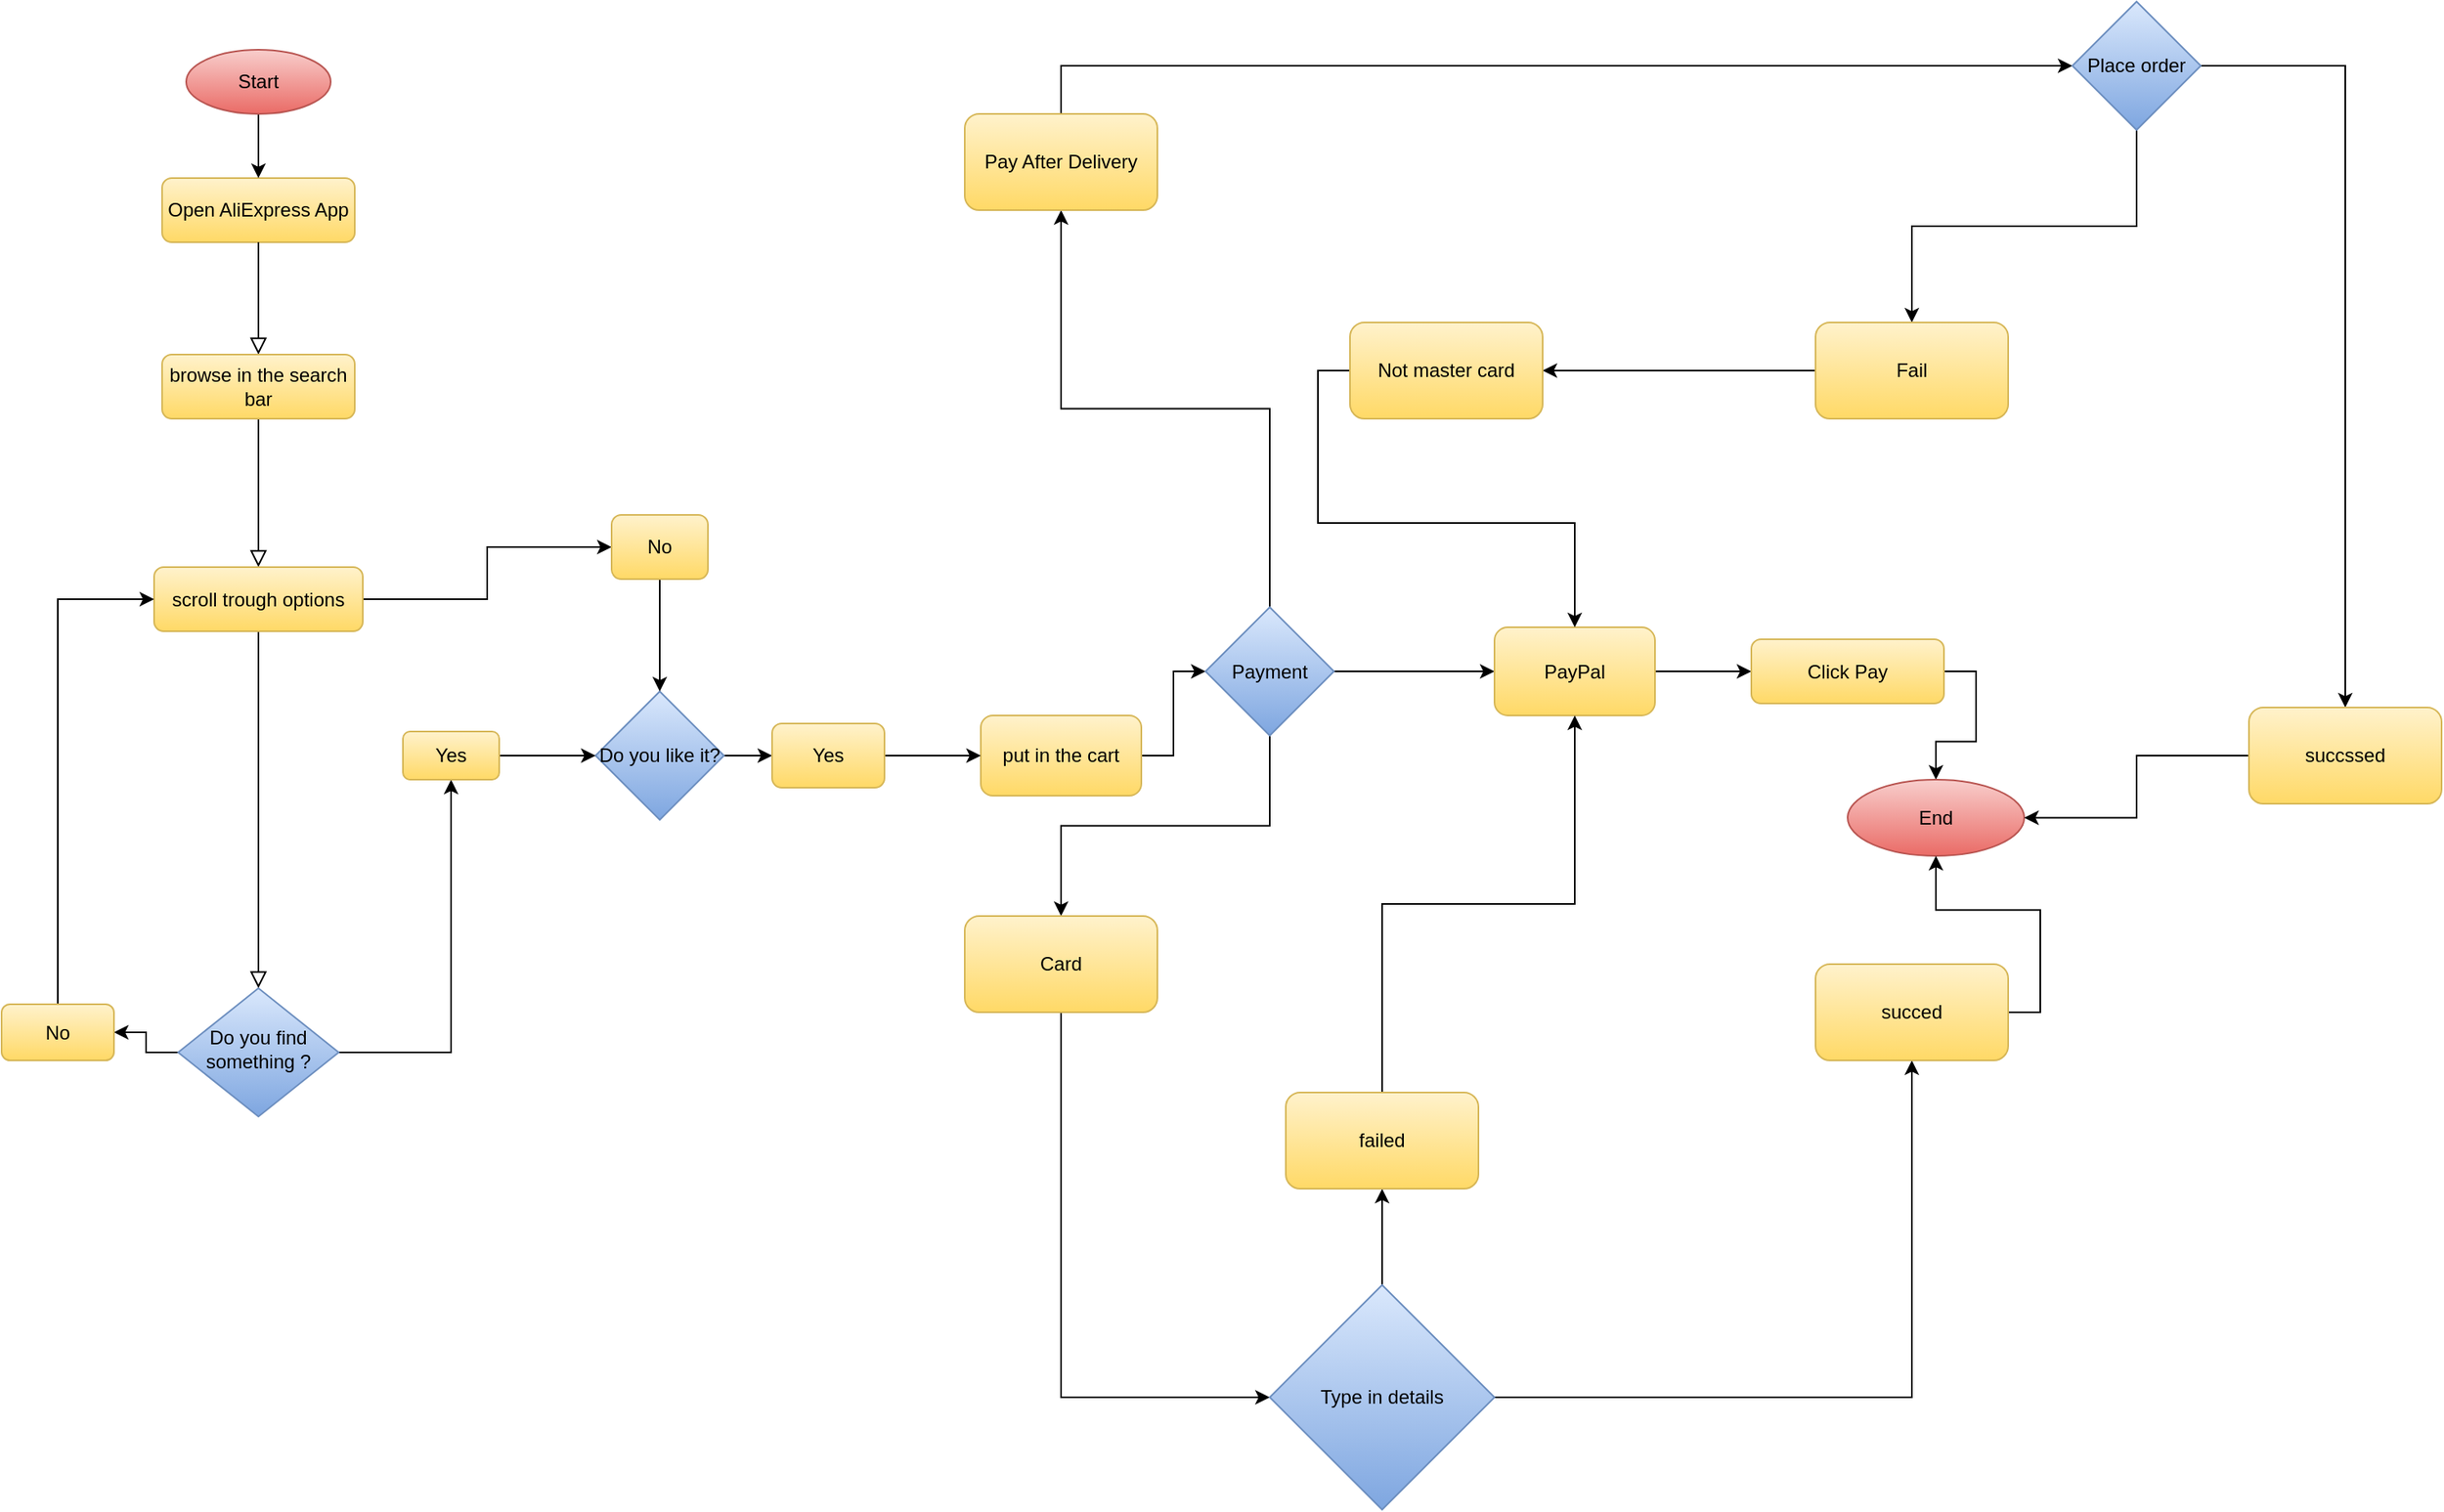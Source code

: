 <mxfile version="22.1.0" type="device">
  <diagram id="C5RBs43oDa-KdzZeNtuy" name="Page-1">
    <mxGraphModel dx="2026" dy="2322" grid="1" gridSize="10" guides="1" tooltips="1" connect="1" arrows="1" fold="1" page="1" pageScale="1" pageWidth="827" pageHeight="1169" math="0" shadow="0">
      <root>
        <mxCell id="WIyWlLk6GJQsqaUBKTNV-0" />
        <mxCell id="WIyWlLk6GJQsqaUBKTNV-1" parent="WIyWlLk6GJQsqaUBKTNV-0" />
        <mxCell id="WIyWlLk6GJQsqaUBKTNV-2" value="" style="rounded=0;html=1;jettySize=auto;orthogonalLoop=1;fontSize=11;endArrow=block;endFill=0;endSize=8;strokeWidth=1;shadow=0;labelBackgroundColor=none;edgeStyle=orthogonalEdgeStyle;" parent="WIyWlLk6GJQsqaUBKTNV-1" source="NW7b9BkIOjnyMh4XXsZ--6" target="WIyWlLk6GJQsqaUBKTNV-6" edge="1">
          <mxGeometry relative="1" as="geometry" />
        </mxCell>
        <mxCell id="WIyWlLk6GJQsqaUBKTNV-3" value="Open AliExpress App" style="rounded=1;whiteSpace=wrap;html=1;fontSize=12;glass=0;strokeWidth=1;shadow=0;fillColor=#fff2cc;gradientColor=#ffd966;strokeColor=#d6b656;" parent="WIyWlLk6GJQsqaUBKTNV-1" vertex="1">
          <mxGeometry x="160" y="80" width="120" height="40" as="geometry" />
        </mxCell>
        <mxCell id="sMHHCr3Cvqf1XRe892u7-76" style="edgeStyle=orthogonalEdgeStyle;rounded=0;orthogonalLoop=1;jettySize=auto;html=1;exitX=1;exitY=0.5;exitDx=0;exitDy=0;" edge="1" parent="WIyWlLk6GJQsqaUBKTNV-1" source="WIyWlLk6GJQsqaUBKTNV-6" target="sMHHCr3Cvqf1XRe892u7-77">
          <mxGeometry relative="1" as="geometry">
            <mxPoint x="300" y="440" as="targetPoint" />
          </mxGeometry>
        </mxCell>
        <mxCell id="sMHHCr3Cvqf1XRe892u7-79" style="edgeStyle=orthogonalEdgeStyle;rounded=0;orthogonalLoop=1;jettySize=auto;html=1;exitX=0;exitY=0.5;exitDx=0;exitDy=0;" edge="1" parent="WIyWlLk6GJQsqaUBKTNV-1" source="WIyWlLk6GJQsqaUBKTNV-6" target="sMHHCr3Cvqf1XRe892u7-80">
          <mxGeometry relative="1" as="geometry">
            <mxPoint x="120" y="625" as="targetPoint" />
          </mxGeometry>
        </mxCell>
        <mxCell id="WIyWlLk6GJQsqaUBKTNV-6" value="Do you find something ?" style="rhombus;whiteSpace=wrap;html=1;shadow=0;fontFamily=Helvetica;fontSize=12;align=center;strokeWidth=1;spacing=6;spacingTop=-4;fillColor=#dae8fc;gradientColor=#7ea6e0;strokeColor=#6c8ebf;" parent="WIyWlLk6GJQsqaUBKTNV-1" vertex="1">
          <mxGeometry x="170" y="585" width="100" height="80" as="geometry" />
        </mxCell>
        <mxCell id="NW7b9BkIOjnyMh4XXsZ--3" value="" style="edgeStyle=orthogonalEdgeStyle;rounded=0;orthogonalLoop=1;jettySize=auto;html=1;" parent="WIyWlLk6GJQsqaUBKTNV-1" source="NW7b9BkIOjnyMh4XXsZ--1" target="WIyWlLk6GJQsqaUBKTNV-3" edge="1">
          <mxGeometry relative="1" as="geometry" />
        </mxCell>
        <mxCell id="NW7b9BkIOjnyMh4XXsZ--1" value="" style="ellipse;whiteSpace=wrap;html=1;fillColor=#f8cecc;strokeColor=#b85450;gradientColor=#ea6b66;" parent="WIyWlLk6GJQsqaUBKTNV-1" vertex="1">
          <mxGeometry x="175" width="90" height="40" as="geometry" />
        </mxCell>
        <mxCell id="NW7b9BkIOjnyMh4XXsZ--4" value="Start" style="text;html=1;fillColor=none;align=center;verticalAlign=middle;whiteSpace=wrap;rounded=0;" parent="WIyWlLk6GJQsqaUBKTNV-1" vertex="1">
          <mxGeometry x="190" y="5" width="60" height="30" as="geometry" />
        </mxCell>
        <mxCell id="NW7b9BkIOjnyMh4XXsZ--5" value="" style="rounded=0;html=1;jettySize=auto;orthogonalLoop=1;fontSize=11;endArrow=block;endFill=0;endSize=8;strokeWidth=1;shadow=0;labelBackgroundColor=none;edgeStyle=orthogonalEdgeStyle;" parent="WIyWlLk6GJQsqaUBKTNV-1" source="WIyWlLk6GJQsqaUBKTNV-7" target="NW7b9BkIOjnyMh4XXsZ--6" edge="1">
          <mxGeometry relative="1" as="geometry">
            <mxPoint x="220" y="120" as="sourcePoint" />
            <mxPoint x="220" y="480" as="targetPoint" />
          </mxGeometry>
        </mxCell>
        <mxCell id="sMHHCr3Cvqf1XRe892u7-73" style="edgeStyle=orthogonalEdgeStyle;rounded=0;orthogonalLoop=1;jettySize=auto;html=1;exitX=1;exitY=0.5;exitDx=0;exitDy=0;" edge="1" parent="WIyWlLk6GJQsqaUBKTNV-1" source="NW7b9BkIOjnyMh4XXsZ--6" target="sMHHCr3Cvqf1XRe892u7-74">
          <mxGeometry relative="1" as="geometry">
            <mxPoint x="350" y="330" as="targetPoint" />
          </mxGeometry>
        </mxCell>
        <mxCell id="NW7b9BkIOjnyMh4XXsZ--6" value="scroll trough options" style="rounded=1;whiteSpace=wrap;html=1;fillColor=#fff2cc;gradientColor=#ffd966;strokeColor=#d6b656;" parent="WIyWlLk6GJQsqaUBKTNV-1" vertex="1">
          <mxGeometry x="155" y="322.5" width="130" height="40" as="geometry" />
        </mxCell>
        <mxCell id="NW7b9BkIOjnyMh4XXsZ--7" value="" style="rounded=0;html=1;jettySize=auto;orthogonalLoop=1;fontSize=11;endArrow=block;endFill=0;endSize=8;strokeWidth=1;shadow=0;labelBackgroundColor=none;edgeStyle=orthogonalEdgeStyle;" parent="WIyWlLk6GJQsqaUBKTNV-1" source="WIyWlLk6GJQsqaUBKTNV-3" target="WIyWlLk6GJQsqaUBKTNV-7" edge="1">
          <mxGeometry relative="1" as="geometry">
            <mxPoint x="280" y="100" as="sourcePoint" />
            <mxPoint x="414" y="280" as="targetPoint" />
          </mxGeometry>
        </mxCell>
        <mxCell id="WIyWlLk6GJQsqaUBKTNV-7" value="browse in the search bar" style="rounded=1;whiteSpace=wrap;html=1;fontSize=12;glass=0;strokeWidth=1;shadow=0;fillColor=#fff2cc;gradientColor=#ffd966;strokeColor=#d6b656;" parent="WIyWlLk6GJQsqaUBKTNV-1" vertex="1">
          <mxGeometry x="160" y="190" width="120" height="40" as="geometry" />
        </mxCell>
        <mxCell id="sMHHCr3Cvqf1XRe892u7-70" style="edgeStyle=orthogonalEdgeStyle;rounded=0;orthogonalLoop=1;jettySize=auto;html=1;exitX=1;exitY=0.5;exitDx=0;exitDy=0;" edge="1" parent="WIyWlLk6GJQsqaUBKTNV-1" source="NW7b9BkIOjnyMh4XXsZ--8" target="sMHHCr3Cvqf1XRe892u7-71">
          <mxGeometry relative="1" as="geometry">
            <mxPoint x="510" y="440" as="targetPoint" />
          </mxGeometry>
        </mxCell>
        <mxCell id="NW7b9BkIOjnyMh4XXsZ--8" value="Do you like it?" style="rhombus;whiteSpace=wrap;html=1;fillColor=#dae8fc;gradientColor=#7ea6e0;strokeColor=#6c8ebf;" parent="WIyWlLk6GJQsqaUBKTNV-1" vertex="1">
          <mxGeometry x="430" y="400" width="80" height="80" as="geometry" />
        </mxCell>
        <mxCell id="sMHHCr3Cvqf1XRe892u7-69" style="edgeStyle=orthogonalEdgeStyle;rounded=0;orthogonalLoop=1;jettySize=auto;html=1;exitX=1;exitY=0.5;exitDx=0;exitDy=0;entryX=0;entryY=0.5;entryDx=0;entryDy=0;" edge="1" parent="WIyWlLk6GJQsqaUBKTNV-1" source="sMHHCr3Cvqf1XRe892u7-2" target="sMHHCr3Cvqf1XRe892u7-8">
          <mxGeometry relative="1" as="geometry" />
        </mxCell>
        <mxCell id="sMHHCr3Cvqf1XRe892u7-2" value="put in the cart" style="rounded=1;whiteSpace=wrap;html=1;fillColor=#fff2cc;gradientColor=#ffd966;strokeColor=#d6b656;" vertex="1" parent="WIyWlLk6GJQsqaUBKTNV-1">
          <mxGeometry x="670" y="415" width="100" height="50" as="geometry" />
        </mxCell>
        <mxCell id="sMHHCr3Cvqf1XRe892u7-11" style="edgeStyle=orthogonalEdgeStyle;rounded=0;orthogonalLoop=1;jettySize=auto;html=1;exitX=1;exitY=0.5;exitDx=0;exitDy=0;" edge="1" parent="WIyWlLk6GJQsqaUBKTNV-1" source="sMHHCr3Cvqf1XRe892u7-8" target="sMHHCr3Cvqf1XRe892u7-12">
          <mxGeometry relative="1" as="geometry">
            <mxPoint x="810" y="435" as="targetPoint" />
          </mxGeometry>
        </mxCell>
        <mxCell id="sMHHCr3Cvqf1XRe892u7-30" style="edgeStyle=orthogonalEdgeStyle;rounded=0;orthogonalLoop=1;jettySize=auto;html=1;exitX=0.5;exitY=1;exitDx=0;exitDy=0;" edge="1" parent="WIyWlLk6GJQsqaUBKTNV-1" source="sMHHCr3Cvqf1XRe892u7-8" target="sMHHCr3Cvqf1XRe892u7-9">
          <mxGeometry relative="1" as="geometry" />
        </mxCell>
        <mxCell id="sMHHCr3Cvqf1XRe892u7-45" style="edgeStyle=orthogonalEdgeStyle;rounded=0;orthogonalLoop=1;jettySize=auto;html=1;exitX=0.5;exitY=0;exitDx=0;exitDy=0;" edge="1" parent="WIyWlLk6GJQsqaUBKTNV-1" source="sMHHCr3Cvqf1XRe892u7-8" target="sMHHCr3Cvqf1XRe892u7-46">
          <mxGeometry relative="1" as="geometry">
            <mxPoint x="720" y="320" as="targetPoint" />
          </mxGeometry>
        </mxCell>
        <mxCell id="sMHHCr3Cvqf1XRe892u7-8" value="Payment" style="rhombus;whiteSpace=wrap;html=1;fillColor=#dae8fc;gradientColor=#7ea6e0;strokeColor=#6c8ebf;" vertex="1" parent="WIyWlLk6GJQsqaUBKTNV-1">
          <mxGeometry x="810" y="347.5" width="80" height="80" as="geometry" />
        </mxCell>
        <mxCell id="sMHHCr3Cvqf1XRe892u7-31" style="edgeStyle=orthogonalEdgeStyle;rounded=0;orthogonalLoop=1;jettySize=auto;html=1;exitX=0.5;exitY=1;exitDx=0;exitDy=0;entryX=0;entryY=0.5;entryDx=0;entryDy=0;" edge="1" parent="WIyWlLk6GJQsqaUBKTNV-1" source="sMHHCr3Cvqf1XRe892u7-9" target="sMHHCr3Cvqf1XRe892u7-33">
          <mxGeometry relative="1" as="geometry">
            <mxPoint x="930" y="830" as="targetPoint" />
          </mxGeometry>
        </mxCell>
        <mxCell id="sMHHCr3Cvqf1XRe892u7-9" value="Card" style="rounded=1;whiteSpace=wrap;html=1;fillColor=#fff2cc;gradientColor=#ffd966;strokeColor=#d6b656;" vertex="1" parent="WIyWlLk6GJQsqaUBKTNV-1">
          <mxGeometry x="660" y="540" width="120" height="60" as="geometry" />
        </mxCell>
        <mxCell id="sMHHCr3Cvqf1XRe892u7-68" style="edgeStyle=orthogonalEdgeStyle;rounded=0;orthogonalLoop=1;jettySize=auto;html=1;exitX=1;exitY=0.5;exitDx=0;exitDy=0;entryX=0;entryY=0.5;entryDx=0;entryDy=0;" edge="1" parent="WIyWlLk6GJQsqaUBKTNV-1" source="sMHHCr3Cvqf1XRe892u7-12" target="sMHHCr3Cvqf1XRe892u7-21">
          <mxGeometry relative="1" as="geometry" />
        </mxCell>
        <mxCell id="sMHHCr3Cvqf1XRe892u7-12" value="PayPal" style="rounded=1;whiteSpace=wrap;html=1;fillColor=#fff2cc;gradientColor=#ffd966;strokeColor=#d6b656;" vertex="1" parent="WIyWlLk6GJQsqaUBKTNV-1">
          <mxGeometry x="990" y="360" width="100" height="55" as="geometry" />
        </mxCell>
        <mxCell id="sMHHCr3Cvqf1XRe892u7-67" style="edgeStyle=orthogonalEdgeStyle;rounded=0;orthogonalLoop=1;jettySize=auto;html=1;exitX=1;exitY=0.5;exitDx=0;exitDy=0;" edge="1" parent="WIyWlLk6GJQsqaUBKTNV-1" source="sMHHCr3Cvqf1XRe892u7-21" target="sMHHCr3Cvqf1XRe892u7-25">
          <mxGeometry relative="1" as="geometry" />
        </mxCell>
        <mxCell id="sMHHCr3Cvqf1XRe892u7-21" value="Click Pay" style="rounded=1;whiteSpace=wrap;html=1;fillColor=#fff2cc;gradientColor=#ffd966;strokeColor=#d6b656;" vertex="1" parent="WIyWlLk6GJQsqaUBKTNV-1">
          <mxGeometry x="1150" y="367.5" width="120" height="40" as="geometry" />
        </mxCell>
        <mxCell id="sMHHCr3Cvqf1XRe892u7-25" value="End" style="ellipse;whiteSpace=wrap;html=1;fillColor=#f8cecc;strokeColor=#b85450;gradientColor=#ea6b66;" vertex="1" parent="WIyWlLk6GJQsqaUBKTNV-1">
          <mxGeometry x="1210" y="455" width="110" height="47.5" as="geometry" />
        </mxCell>
        <mxCell id="sMHHCr3Cvqf1XRe892u7-35" style="edgeStyle=orthogonalEdgeStyle;rounded=0;orthogonalLoop=1;jettySize=auto;html=1;exitX=1;exitY=0.5;exitDx=0;exitDy=0;" edge="1" parent="WIyWlLk6GJQsqaUBKTNV-1" source="sMHHCr3Cvqf1XRe892u7-33" target="sMHHCr3Cvqf1XRe892u7-36">
          <mxGeometry relative="1" as="geometry">
            <mxPoint x="830" y="740" as="targetPoint" />
          </mxGeometry>
        </mxCell>
        <mxCell id="sMHHCr3Cvqf1XRe892u7-40" style="edgeStyle=orthogonalEdgeStyle;rounded=0;orthogonalLoop=1;jettySize=auto;html=1;exitX=0.5;exitY=0;exitDx=0;exitDy=0;" edge="1" parent="WIyWlLk6GJQsqaUBKTNV-1" source="sMHHCr3Cvqf1XRe892u7-33" target="sMHHCr3Cvqf1XRe892u7-41">
          <mxGeometry relative="1" as="geometry">
            <mxPoint x="930" y="580" as="targetPoint" />
          </mxGeometry>
        </mxCell>
        <mxCell id="sMHHCr3Cvqf1XRe892u7-33" value="Type in details" style="rhombus;whiteSpace=wrap;html=1;fillColor=#dae8fc;gradientColor=#7ea6e0;strokeColor=#6c8ebf;" vertex="1" parent="WIyWlLk6GJQsqaUBKTNV-1">
          <mxGeometry x="850" y="770" width="140" height="140" as="geometry" />
        </mxCell>
        <mxCell id="sMHHCr3Cvqf1XRe892u7-38" style="edgeStyle=orthogonalEdgeStyle;rounded=0;orthogonalLoop=1;jettySize=auto;html=1;exitX=1;exitY=0.5;exitDx=0;exitDy=0;entryX=0.5;entryY=1;entryDx=0;entryDy=0;" edge="1" parent="WIyWlLk6GJQsqaUBKTNV-1" source="sMHHCr3Cvqf1XRe892u7-36" target="sMHHCr3Cvqf1XRe892u7-25">
          <mxGeometry relative="1" as="geometry" />
        </mxCell>
        <mxCell id="sMHHCr3Cvqf1XRe892u7-36" value="succed" style="rounded=1;whiteSpace=wrap;html=1;fillColor=#fff2cc;gradientColor=#ffd966;strokeColor=#d6b656;" vertex="1" parent="WIyWlLk6GJQsqaUBKTNV-1">
          <mxGeometry x="1190" y="570" width="120" height="60" as="geometry" />
        </mxCell>
        <mxCell id="sMHHCr3Cvqf1XRe892u7-43" style="edgeStyle=orthogonalEdgeStyle;rounded=0;orthogonalLoop=1;jettySize=auto;html=1;exitX=0.5;exitY=0;exitDx=0;exitDy=0;" edge="1" parent="WIyWlLk6GJQsqaUBKTNV-1" source="sMHHCr3Cvqf1XRe892u7-41" target="sMHHCr3Cvqf1XRe892u7-12">
          <mxGeometry relative="1" as="geometry" />
        </mxCell>
        <mxCell id="sMHHCr3Cvqf1XRe892u7-41" value="failed" style="rounded=1;whiteSpace=wrap;html=1;fillColor=#fff2cc;gradientColor=#ffd966;strokeColor=#d6b656;" vertex="1" parent="WIyWlLk6GJQsqaUBKTNV-1">
          <mxGeometry x="860" y="650" width="120" height="60" as="geometry" />
        </mxCell>
        <mxCell id="sMHHCr3Cvqf1XRe892u7-53" style="edgeStyle=orthogonalEdgeStyle;rounded=0;orthogonalLoop=1;jettySize=auto;html=1;exitX=0.5;exitY=0;exitDx=0;exitDy=0;" edge="1" parent="WIyWlLk6GJQsqaUBKTNV-1" source="sMHHCr3Cvqf1XRe892u7-46" target="sMHHCr3Cvqf1XRe892u7-54">
          <mxGeometry relative="1" as="geometry">
            <mxPoint x="720" y="230" as="targetPoint" />
          </mxGeometry>
        </mxCell>
        <mxCell id="sMHHCr3Cvqf1XRe892u7-46" value="Pay After Delivery" style="rounded=1;whiteSpace=wrap;html=1;fillColor=#fff2cc;gradientColor=#ffd966;strokeColor=#d6b656;" vertex="1" parent="WIyWlLk6GJQsqaUBKTNV-1">
          <mxGeometry x="660" y="40" width="120" height="60" as="geometry" />
        </mxCell>
        <mxCell id="sMHHCr3Cvqf1XRe892u7-56" style="edgeStyle=orthogonalEdgeStyle;rounded=0;orthogonalLoop=1;jettySize=auto;html=1;exitX=1;exitY=0.5;exitDx=0;exitDy=0;" edge="1" parent="WIyWlLk6GJQsqaUBKTNV-1" source="sMHHCr3Cvqf1XRe892u7-54" target="sMHHCr3Cvqf1XRe892u7-57">
          <mxGeometry relative="1" as="geometry">
            <mxPoint x="860" y="170" as="targetPoint" />
          </mxGeometry>
        </mxCell>
        <mxCell id="sMHHCr3Cvqf1XRe892u7-58" style="edgeStyle=orthogonalEdgeStyle;rounded=0;orthogonalLoop=1;jettySize=auto;html=1;exitX=0.5;exitY=1;exitDx=0;exitDy=0;" edge="1" parent="WIyWlLk6GJQsqaUBKTNV-1" source="sMHHCr3Cvqf1XRe892u7-54" target="sMHHCr3Cvqf1XRe892u7-59">
          <mxGeometry relative="1" as="geometry">
            <mxPoint x="720" y="60" as="targetPoint" />
          </mxGeometry>
        </mxCell>
        <mxCell id="sMHHCr3Cvqf1XRe892u7-54" value="Place order" style="rhombus;whiteSpace=wrap;html=1;fillColor=#dae8fc;gradientColor=#7ea6e0;strokeColor=#6c8ebf;" vertex="1" parent="WIyWlLk6GJQsqaUBKTNV-1">
          <mxGeometry x="1350" y="-30" width="80" height="80" as="geometry" />
        </mxCell>
        <mxCell id="sMHHCr3Cvqf1XRe892u7-63" style="edgeStyle=orthogonalEdgeStyle;rounded=0;orthogonalLoop=1;jettySize=auto;html=1;exitX=0;exitY=0.5;exitDx=0;exitDy=0;entryX=1;entryY=0.5;entryDx=0;entryDy=0;" edge="1" parent="WIyWlLk6GJQsqaUBKTNV-1" source="sMHHCr3Cvqf1XRe892u7-57" target="sMHHCr3Cvqf1XRe892u7-25">
          <mxGeometry relative="1" as="geometry" />
        </mxCell>
        <mxCell id="sMHHCr3Cvqf1XRe892u7-57" value="succssed" style="rounded=1;whiteSpace=wrap;html=1;fillColor=#fff2cc;gradientColor=#ffd966;strokeColor=#d6b656;" vertex="1" parent="WIyWlLk6GJQsqaUBKTNV-1">
          <mxGeometry x="1460" y="410" width="120" height="60" as="geometry" />
        </mxCell>
        <mxCell id="sMHHCr3Cvqf1XRe892u7-60" style="edgeStyle=orthogonalEdgeStyle;rounded=0;orthogonalLoop=1;jettySize=auto;html=1;exitX=0;exitY=0.5;exitDx=0;exitDy=0;" edge="1" parent="WIyWlLk6GJQsqaUBKTNV-1" source="sMHHCr3Cvqf1XRe892u7-59" target="sMHHCr3Cvqf1XRe892u7-61">
          <mxGeometry relative="1" as="geometry">
            <mxPoint x="860" y="60" as="targetPoint" />
          </mxGeometry>
        </mxCell>
        <mxCell id="sMHHCr3Cvqf1XRe892u7-59" value="Fail" style="rounded=1;whiteSpace=wrap;html=1;fillColor=#fff2cc;gradientColor=#ffd966;strokeColor=#d6b656;" vertex="1" parent="WIyWlLk6GJQsqaUBKTNV-1">
          <mxGeometry x="1190" y="170" width="120" height="60" as="geometry" />
        </mxCell>
        <mxCell id="sMHHCr3Cvqf1XRe892u7-66" style="edgeStyle=orthogonalEdgeStyle;rounded=0;orthogonalLoop=1;jettySize=auto;html=1;exitX=0;exitY=0.5;exitDx=0;exitDy=0;entryX=0.5;entryY=0;entryDx=0;entryDy=0;" edge="1" parent="WIyWlLk6GJQsqaUBKTNV-1" source="sMHHCr3Cvqf1XRe892u7-61" target="sMHHCr3Cvqf1XRe892u7-12">
          <mxGeometry relative="1" as="geometry" />
        </mxCell>
        <mxCell id="sMHHCr3Cvqf1XRe892u7-61" value="Not master card" style="rounded=1;whiteSpace=wrap;html=1;fillColor=#fff2cc;gradientColor=#ffd966;strokeColor=#d6b656;" vertex="1" parent="WIyWlLk6GJQsqaUBKTNV-1">
          <mxGeometry x="900" y="170" width="120" height="60" as="geometry" />
        </mxCell>
        <mxCell id="sMHHCr3Cvqf1XRe892u7-72" style="edgeStyle=orthogonalEdgeStyle;rounded=0;orthogonalLoop=1;jettySize=auto;html=1;exitX=1;exitY=0.5;exitDx=0;exitDy=0;entryX=0;entryY=0.5;entryDx=0;entryDy=0;" edge="1" parent="WIyWlLk6GJQsqaUBKTNV-1" source="sMHHCr3Cvqf1XRe892u7-71" target="sMHHCr3Cvqf1XRe892u7-2">
          <mxGeometry relative="1" as="geometry" />
        </mxCell>
        <mxCell id="sMHHCr3Cvqf1XRe892u7-71" value="Yes" style="rounded=1;whiteSpace=wrap;html=1;fillColor=#fff2cc;gradientColor=#ffd966;strokeColor=#d6b656;" vertex="1" parent="WIyWlLk6GJQsqaUBKTNV-1">
          <mxGeometry x="540" y="420" width="70" height="40" as="geometry" />
        </mxCell>
        <mxCell id="sMHHCr3Cvqf1XRe892u7-75" style="edgeStyle=orthogonalEdgeStyle;rounded=0;orthogonalLoop=1;jettySize=auto;html=1;exitX=0.5;exitY=1;exitDx=0;exitDy=0;entryX=0.5;entryY=0;entryDx=0;entryDy=0;" edge="1" parent="WIyWlLk6GJQsqaUBKTNV-1" source="sMHHCr3Cvqf1XRe892u7-74" target="NW7b9BkIOjnyMh4XXsZ--8">
          <mxGeometry relative="1" as="geometry" />
        </mxCell>
        <mxCell id="sMHHCr3Cvqf1XRe892u7-74" value="No" style="rounded=1;whiteSpace=wrap;html=1;fillColor=#fff2cc;gradientColor=#ffd966;strokeColor=#d6b656;" vertex="1" parent="WIyWlLk6GJQsqaUBKTNV-1">
          <mxGeometry x="440" y="290" width="60" height="40" as="geometry" />
        </mxCell>
        <mxCell id="sMHHCr3Cvqf1XRe892u7-78" style="edgeStyle=orthogonalEdgeStyle;rounded=0;orthogonalLoop=1;jettySize=auto;html=1;exitX=1;exitY=0.5;exitDx=0;exitDy=0;entryX=0;entryY=0.5;entryDx=0;entryDy=0;" edge="1" parent="WIyWlLk6GJQsqaUBKTNV-1" source="sMHHCr3Cvqf1XRe892u7-77" target="NW7b9BkIOjnyMh4XXsZ--8">
          <mxGeometry relative="1" as="geometry" />
        </mxCell>
        <mxCell id="sMHHCr3Cvqf1XRe892u7-77" value="Yes" style="rounded=1;whiteSpace=wrap;html=1;fillColor=#fff2cc;gradientColor=#ffd966;strokeColor=#d6b656;" vertex="1" parent="WIyWlLk6GJQsqaUBKTNV-1">
          <mxGeometry x="310" y="425" width="60" height="30" as="geometry" />
        </mxCell>
        <mxCell id="sMHHCr3Cvqf1XRe892u7-81" style="edgeStyle=orthogonalEdgeStyle;rounded=0;orthogonalLoop=1;jettySize=auto;html=1;exitX=0.5;exitY=0;exitDx=0;exitDy=0;entryX=0;entryY=0.5;entryDx=0;entryDy=0;" edge="1" parent="WIyWlLk6GJQsqaUBKTNV-1" source="sMHHCr3Cvqf1XRe892u7-80" target="NW7b9BkIOjnyMh4XXsZ--6">
          <mxGeometry relative="1" as="geometry" />
        </mxCell>
        <mxCell id="sMHHCr3Cvqf1XRe892u7-80" value="No" style="rounded=1;whiteSpace=wrap;html=1;fillColor=#fff2cc;gradientColor=#ffd966;strokeColor=#d6b656;" vertex="1" parent="WIyWlLk6GJQsqaUBKTNV-1">
          <mxGeometry x="60" y="595" width="70" height="35" as="geometry" />
        </mxCell>
      </root>
    </mxGraphModel>
  </diagram>
</mxfile>
